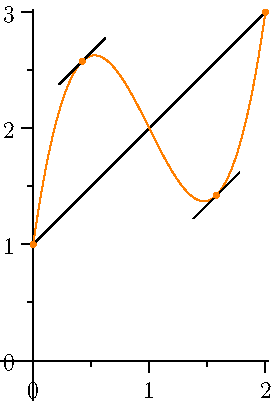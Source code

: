 import graph;
size(0,200);

real f(real x) { return 3*x*(x-1)*(x-2) + 1 + x; } // x^3-3x^2+2x
real fp(real x) { return 3*(3x^2-6x+2)+1; } // 

real c1 = (6-sqrt(36-4*3*2))/6;
real c2 = (6+sqrt(36-4*3*2))/6;

real tfc1(real x) { return f(c1)+fp(c1)*(x-c1); }
real tfc2(real x) { return f(c2)+fp(c2)*(x-c2); }

draw((0,f(0))--(2,f(2)),black);

draw(graph(f,0,2),orange);
dot((0,f(0)),orange);
dot((2,f(2)),orange);

//draw((c1-0.2,f(c1))--(c1+0.2,f(c1)),black);
//draw((c2-0.2,f(c2))--(c2+0.2,f(c2)),black);
draw(graph(tfc1,c1-0.2,c1+0.2),black);
draw(graph(tfc2,c2-0.2,c2+0.2),black);
dot((c1,f(c1)),orange);
dot((c2,f(c2)),orange);

xaxis(RightTicks);
yaxis(LeftTicks);
